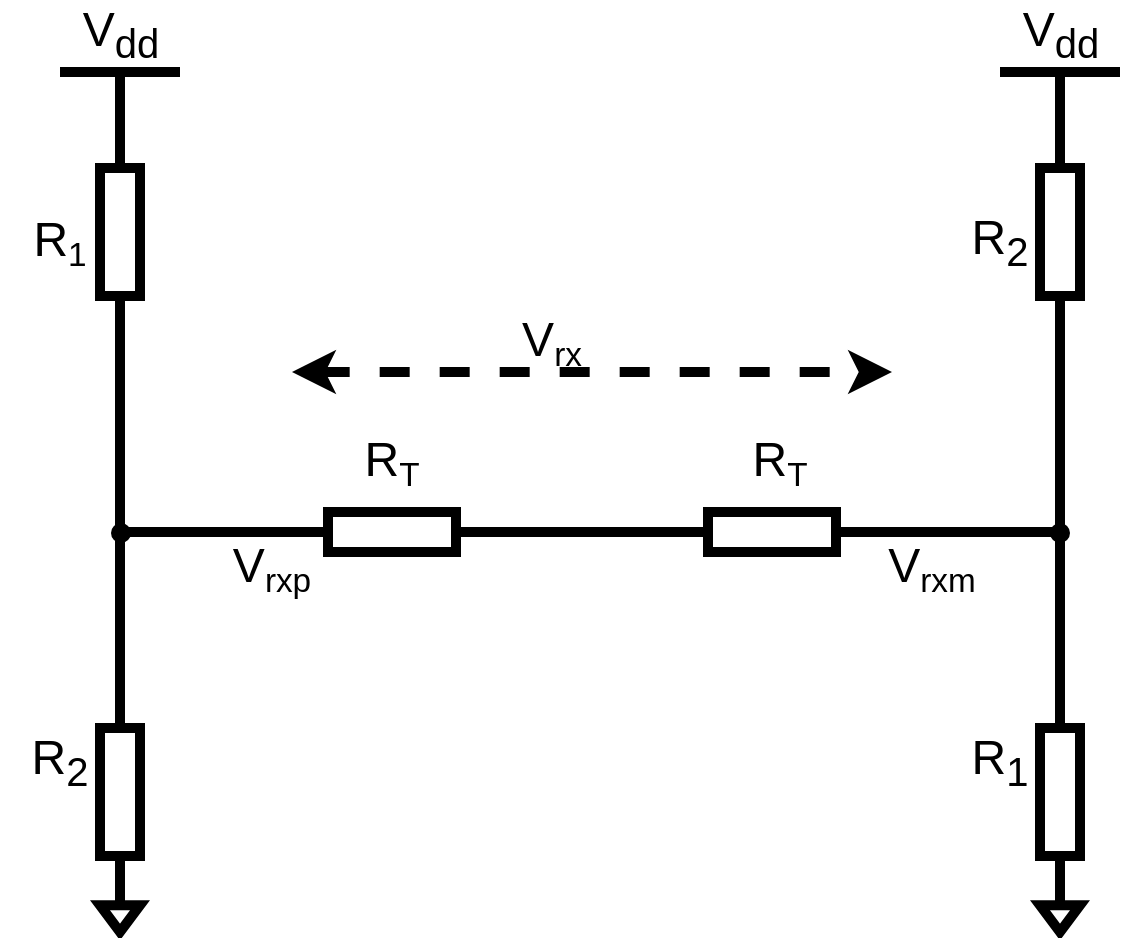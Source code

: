 <mxfile version="19.0.3" type="device"><diagram id="6QQlb1I65c49WgBTpUpv" name="Page-1"><mxGraphModel dx="754" dy="579" grid="1" gridSize="10" guides="1" tooltips="1" connect="1" arrows="1" fold="1" page="1" pageScale="1" pageWidth="850" pageHeight="1100" math="0" shadow="0"><root><mxCell id="0"/><mxCell id="1" parent="0"/><mxCell id="SA6UHs4Svy6gIb4D_fUU-2" value="" style="pointerEvents=1;verticalLabelPosition=bottom;shadow=0;dashed=0;align=center;html=1;verticalAlign=top;shape=mxgraph.electrical.resistors.resistor_1;direction=south;strokeWidth=5;" vertex="1" parent="1"><mxGeometry x="110" y="160" width="20" height="100" as="geometry"/></mxCell><mxCell id="SA6UHs4Svy6gIb4D_fUU-4" value="" style="pointerEvents=1;verticalLabelPosition=bottom;shadow=0;dashed=0;align=center;html=1;verticalAlign=top;shape=mxgraph.electrical.resistors.resistor_1;direction=south;strokeWidth=5;" vertex="1" parent="1"><mxGeometry x="110" y="440" width="20" height="100" as="geometry"/></mxCell><mxCell id="SA6UHs4Svy6gIb4D_fUU-5" value="" style="pointerEvents=1;verticalLabelPosition=bottom;shadow=0;dashed=0;align=center;html=1;verticalAlign=top;shape=mxgraph.electrical.resistors.resistor_1;direction=south;strokeWidth=5;" vertex="1" parent="1"><mxGeometry x="580" y="160" width="20" height="100" as="geometry"/></mxCell><mxCell id="SA6UHs4Svy6gIb4D_fUU-6" value="" style="pointerEvents=1;verticalLabelPosition=bottom;shadow=0;dashed=0;align=center;html=1;verticalAlign=top;shape=mxgraph.electrical.resistors.resistor_1;direction=south;strokeWidth=5;" vertex="1" parent="1"><mxGeometry x="580" y="440" width="20" height="100" as="geometry"/></mxCell><mxCell id="SA6UHs4Svy6gIb4D_fUU-8" value="" style="pointerEvents=1;verticalLabelPosition=bottom;shadow=0;dashed=0;align=center;html=1;verticalAlign=top;shape=mxgraph.electrical.resistors.resistor_1;direction=west;strokeWidth=5;" vertex="1" parent="1"><mxGeometry x="206" y="350" width="100" height="20" as="geometry"/></mxCell><mxCell id="SA6UHs4Svy6gIb4D_fUU-9" value="" style="pointerEvents=1;verticalLabelPosition=bottom;shadow=0;dashed=0;align=center;html=1;verticalAlign=top;shape=mxgraph.electrical.resistors.resistor_1;direction=west;strokeWidth=5;" vertex="1" parent="1"><mxGeometry x="396" y="350" width="100" height="20" as="geometry"/></mxCell><mxCell id="SA6UHs4Svy6gIb4D_fUU-10" value="" style="endArrow=none;html=1;rounded=0;exitX=0;exitY=0.5;exitDx=0;exitDy=0;exitPerimeter=0;strokeWidth=5;" edge="1" parent="1" source="SA6UHs4Svy6gIb4D_fUU-4"><mxGeometry width="50" height="50" relative="1" as="geometry"><mxPoint x="70" y="310" as="sourcePoint"/><mxPoint x="120" y="260" as="targetPoint"/></mxGeometry></mxCell><mxCell id="SA6UHs4Svy6gIb4D_fUU-11" value="" style="endArrow=none;html=1;rounded=0;exitX=0;exitY=0.5;exitDx=0;exitDy=0;exitPerimeter=0;strokeWidth=5;" edge="1" parent="1"><mxGeometry width="50" height="50" relative="1" as="geometry"><mxPoint x="590.0" y="440" as="sourcePoint"/><mxPoint x="590.0" y="260" as="targetPoint"/></mxGeometry></mxCell><mxCell id="SA6UHs4Svy6gIb4D_fUU-12" value="" style="endArrow=none;html=1;rounded=0;exitX=0;exitY=0.5;exitDx=0;exitDy=0;exitPerimeter=0;entryX=1;entryY=0.5;entryDx=0;entryDy=0;entryPerimeter=0;strokeWidth=5;" edge="1" parent="1" source="SA6UHs4Svy6gIb4D_fUU-8" target="SA6UHs4Svy6gIb4D_fUU-9"><mxGeometry width="50" height="50" relative="1" as="geometry"><mxPoint x="320" y="360" as="sourcePoint"/><mxPoint x="370" y="310" as="targetPoint"/></mxGeometry></mxCell><mxCell id="SA6UHs4Svy6gIb4D_fUU-13" value="" style="endArrow=none;html=1;rounded=0;entryX=1;entryY=0.5;entryDx=0;entryDy=0;entryPerimeter=0;strokeWidth=5;" edge="1" parent="1" target="SA6UHs4Svy6gIb4D_fUU-8"><mxGeometry width="50" height="50" relative="1" as="geometry"><mxPoint x="120" y="360" as="sourcePoint"/><mxPoint x="200" y="360" as="targetPoint"/></mxGeometry></mxCell><mxCell id="SA6UHs4Svy6gIb4D_fUU-14" value="" style="endArrow=none;html=1;rounded=0;strokeWidth=5;" edge="1" parent="1"><mxGeometry width="50" height="50" relative="1" as="geometry"><mxPoint x="496" y="359.99" as="sourcePoint"/><mxPoint x="590" y="360" as="targetPoint"/></mxGeometry></mxCell><mxCell id="SA6UHs4Svy6gIb4D_fUU-15" value="V&lt;sub&gt;dd&lt;/sub&gt;" style="verticalLabelPosition=top;verticalAlign=bottom;shape=mxgraph.electrical.signal_sources.vdd;shadow=0;dashed=0;align=center;strokeWidth=5;fontSize=24;html=1;flipV=1;" vertex="1" parent="1"><mxGeometry x="90" y="130" width="60" height="40" as="geometry"/></mxCell><mxCell id="SA6UHs4Svy6gIb4D_fUU-16" value="V&lt;sub&gt;dd&lt;/sub&gt;" style="verticalLabelPosition=top;verticalAlign=bottom;shape=mxgraph.electrical.signal_sources.vdd;shadow=0;dashed=0;align=center;strokeWidth=5;fontSize=24;html=1;flipV=1;" vertex="1" parent="1"><mxGeometry x="560" y="130" width="60" height="40" as="geometry"/></mxCell><mxCell id="SA6UHs4Svy6gIb4D_fUU-17" value="" style="pointerEvents=1;verticalLabelPosition=bottom;shadow=0;dashed=0;align=center;html=1;verticalAlign=top;shape=mxgraph.electrical.signal_sources.signal_ground;strokeWidth=5;" vertex="1" parent="1"><mxGeometry x="110" y="540" width="20" height="20" as="geometry"/></mxCell><mxCell id="SA6UHs4Svy6gIb4D_fUU-18" value="" style="pointerEvents=1;verticalLabelPosition=bottom;shadow=0;dashed=0;align=center;html=1;verticalAlign=top;shape=mxgraph.electrical.signal_sources.signal_ground;strokeWidth=5;" vertex="1" parent="1"><mxGeometry x="580" y="540" width="20" height="20" as="geometry"/></mxCell><mxCell id="SA6UHs4Svy6gIb4D_fUU-20" value="&lt;font style=&quot;font-size: 24px;&quot;&gt;R&lt;sub&gt;2&lt;/sub&gt;&lt;/font&gt;" style="text;html=1;strokeColor=none;fillColor=none;align=center;verticalAlign=middle;whiteSpace=wrap;rounded=0;strokeWidth=5;" vertex="1" parent="1"><mxGeometry x="60" y="460" width="60" height="30" as="geometry"/></mxCell><mxCell id="SA6UHs4Svy6gIb4D_fUU-21" value="&lt;font style=&quot;&quot;&gt;&lt;font style=&quot;font-size: 24px;&quot;&gt;R&lt;/font&gt;&lt;font style=&quot;font-size: 20px;&quot;&gt;&lt;sub&gt;1&lt;/sub&gt;&lt;/font&gt;&lt;/font&gt;" style="text;html=1;strokeColor=none;fillColor=none;align=center;verticalAlign=middle;whiteSpace=wrap;rounded=0;strokeWidth=5;" vertex="1" parent="1"><mxGeometry x="60" y="200" width="60" height="30" as="geometry"/></mxCell><mxCell id="SA6UHs4Svy6gIb4D_fUU-22" value="&lt;font style=&quot;font-size: 24px;&quot;&gt;&lt;font style=&quot;font-size: 24px;&quot;&gt;R&lt;/font&gt;&lt;font style=&quot;font-size: 24px;&quot;&gt;&lt;sub style=&quot;&quot;&gt;1&lt;/sub&gt;&lt;/font&gt;&lt;/font&gt;" style="text;html=1;strokeColor=none;fillColor=none;align=center;verticalAlign=middle;whiteSpace=wrap;rounded=0;strokeWidth=5;" vertex="1" parent="1"><mxGeometry x="530" y="460" width="60" height="30" as="geometry"/></mxCell><mxCell id="SA6UHs4Svy6gIb4D_fUU-23" value="&lt;font style=&quot;font-size: 24px;&quot;&gt;R&lt;sub&gt;2&lt;/sub&gt;&lt;/font&gt;" style="text;html=1;strokeColor=none;fillColor=none;align=center;verticalAlign=middle;whiteSpace=wrap;rounded=0;strokeWidth=5;" vertex="1" parent="1"><mxGeometry x="530" y="200" width="60" height="30" as="geometry"/></mxCell><mxCell id="SA6UHs4Svy6gIb4D_fUU-24" value="&lt;font style=&quot;font-size: 24px;&quot;&gt;R&lt;/font&gt;&lt;font style=&quot;font-size: 20px;&quot;&gt;&lt;sub&gt;T&lt;/sub&gt;&lt;/font&gt;" style="text;html=1;strokeColor=none;fillColor=none;align=center;verticalAlign=middle;whiteSpace=wrap;rounded=0;strokeWidth=5;" vertex="1" parent="1"><mxGeometry x="226" y="310" width="60" height="30" as="geometry"/></mxCell><mxCell id="SA6UHs4Svy6gIb4D_fUU-25" value="&lt;font style=&quot;font-size: 24px;&quot;&gt;R&lt;/font&gt;&lt;font style=&quot;font-size: 20px;&quot;&gt;&lt;sub&gt;T&lt;/sub&gt;&lt;/font&gt;" style="text;html=1;strokeColor=none;fillColor=none;align=center;verticalAlign=middle;whiteSpace=wrap;rounded=0;strokeWidth=5;" vertex="1" parent="1"><mxGeometry x="420" y="310" width="60" height="30" as="geometry"/></mxCell><mxCell id="SA6UHs4Svy6gIb4D_fUU-26" value="&lt;font style=&quot;font-size: 24px;&quot;&gt;V&lt;/font&gt;&lt;font style=&quot;font-size: 20px;&quot;&gt;&lt;sub&gt;rxp&lt;/sub&gt;&lt;/font&gt;" style="text;html=1;strokeColor=none;fillColor=none;align=center;verticalAlign=middle;whiteSpace=wrap;rounded=0;strokeWidth=5;" vertex="1" parent="1"><mxGeometry x="166" y="363" width="60" height="30" as="geometry"/></mxCell><mxCell id="SA6UHs4Svy6gIb4D_fUU-27" value="&lt;font style=&quot;font-size: 24px;&quot;&gt;V&lt;/font&gt;&lt;font style=&quot;font-size: 20px;&quot;&gt;&lt;sub&gt;rxm&lt;/sub&gt;&lt;/font&gt;" style="text;html=1;strokeColor=none;fillColor=none;align=center;verticalAlign=middle;whiteSpace=wrap;rounded=0;strokeWidth=5;" vertex="1" parent="1"><mxGeometry x="496" y="363" width="60" height="30" as="geometry"/></mxCell><mxCell id="SA6UHs4Svy6gIb4D_fUU-28" value="" style="ellipse;whiteSpace=wrap;html=1;aspect=fixed;fontSize=24;strokeWidth=5;fillColor=#000000;" vertex="1" parent="1"><mxGeometry x="118" y="358" width="5" height="5" as="geometry"/></mxCell><mxCell id="SA6UHs4Svy6gIb4D_fUU-30" value="" style="ellipse;whiteSpace=wrap;html=1;aspect=fixed;fontSize=24;strokeWidth=5;fillColor=#000000;" vertex="1" parent="1"><mxGeometry x="587.5" y="358" width="5" height="5" as="geometry"/></mxCell><mxCell id="SA6UHs4Svy6gIb4D_fUU-31" value="" style="endArrow=classic;startArrow=classic;html=1;rounded=0;fontSize=24;strokeWidth=5;dashed=1;" edge="1" parent="1"><mxGeometry width="50" height="50" relative="1" as="geometry"><mxPoint x="206" y="280" as="sourcePoint"/><mxPoint x="506" y="280" as="targetPoint"/></mxGeometry></mxCell><mxCell id="SA6UHs4Svy6gIb4D_fUU-32" value="&lt;font style=&quot;font-size: 24px;&quot;&gt;V&lt;/font&gt;&lt;font style=&quot;font-size: 20px;&quot;&gt;&lt;sub&gt;rx&lt;/sub&gt;&lt;/font&gt;" style="text;html=1;strokeColor=none;fillColor=none;align=center;verticalAlign=middle;whiteSpace=wrap;rounded=0;strokeWidth=5;" vertex="1" parent="1"><mxGeometry x="306" y="250" width="60" height="30" as="geometry"/></mxCell></root></mxGraphModel></diagram></mxfile>